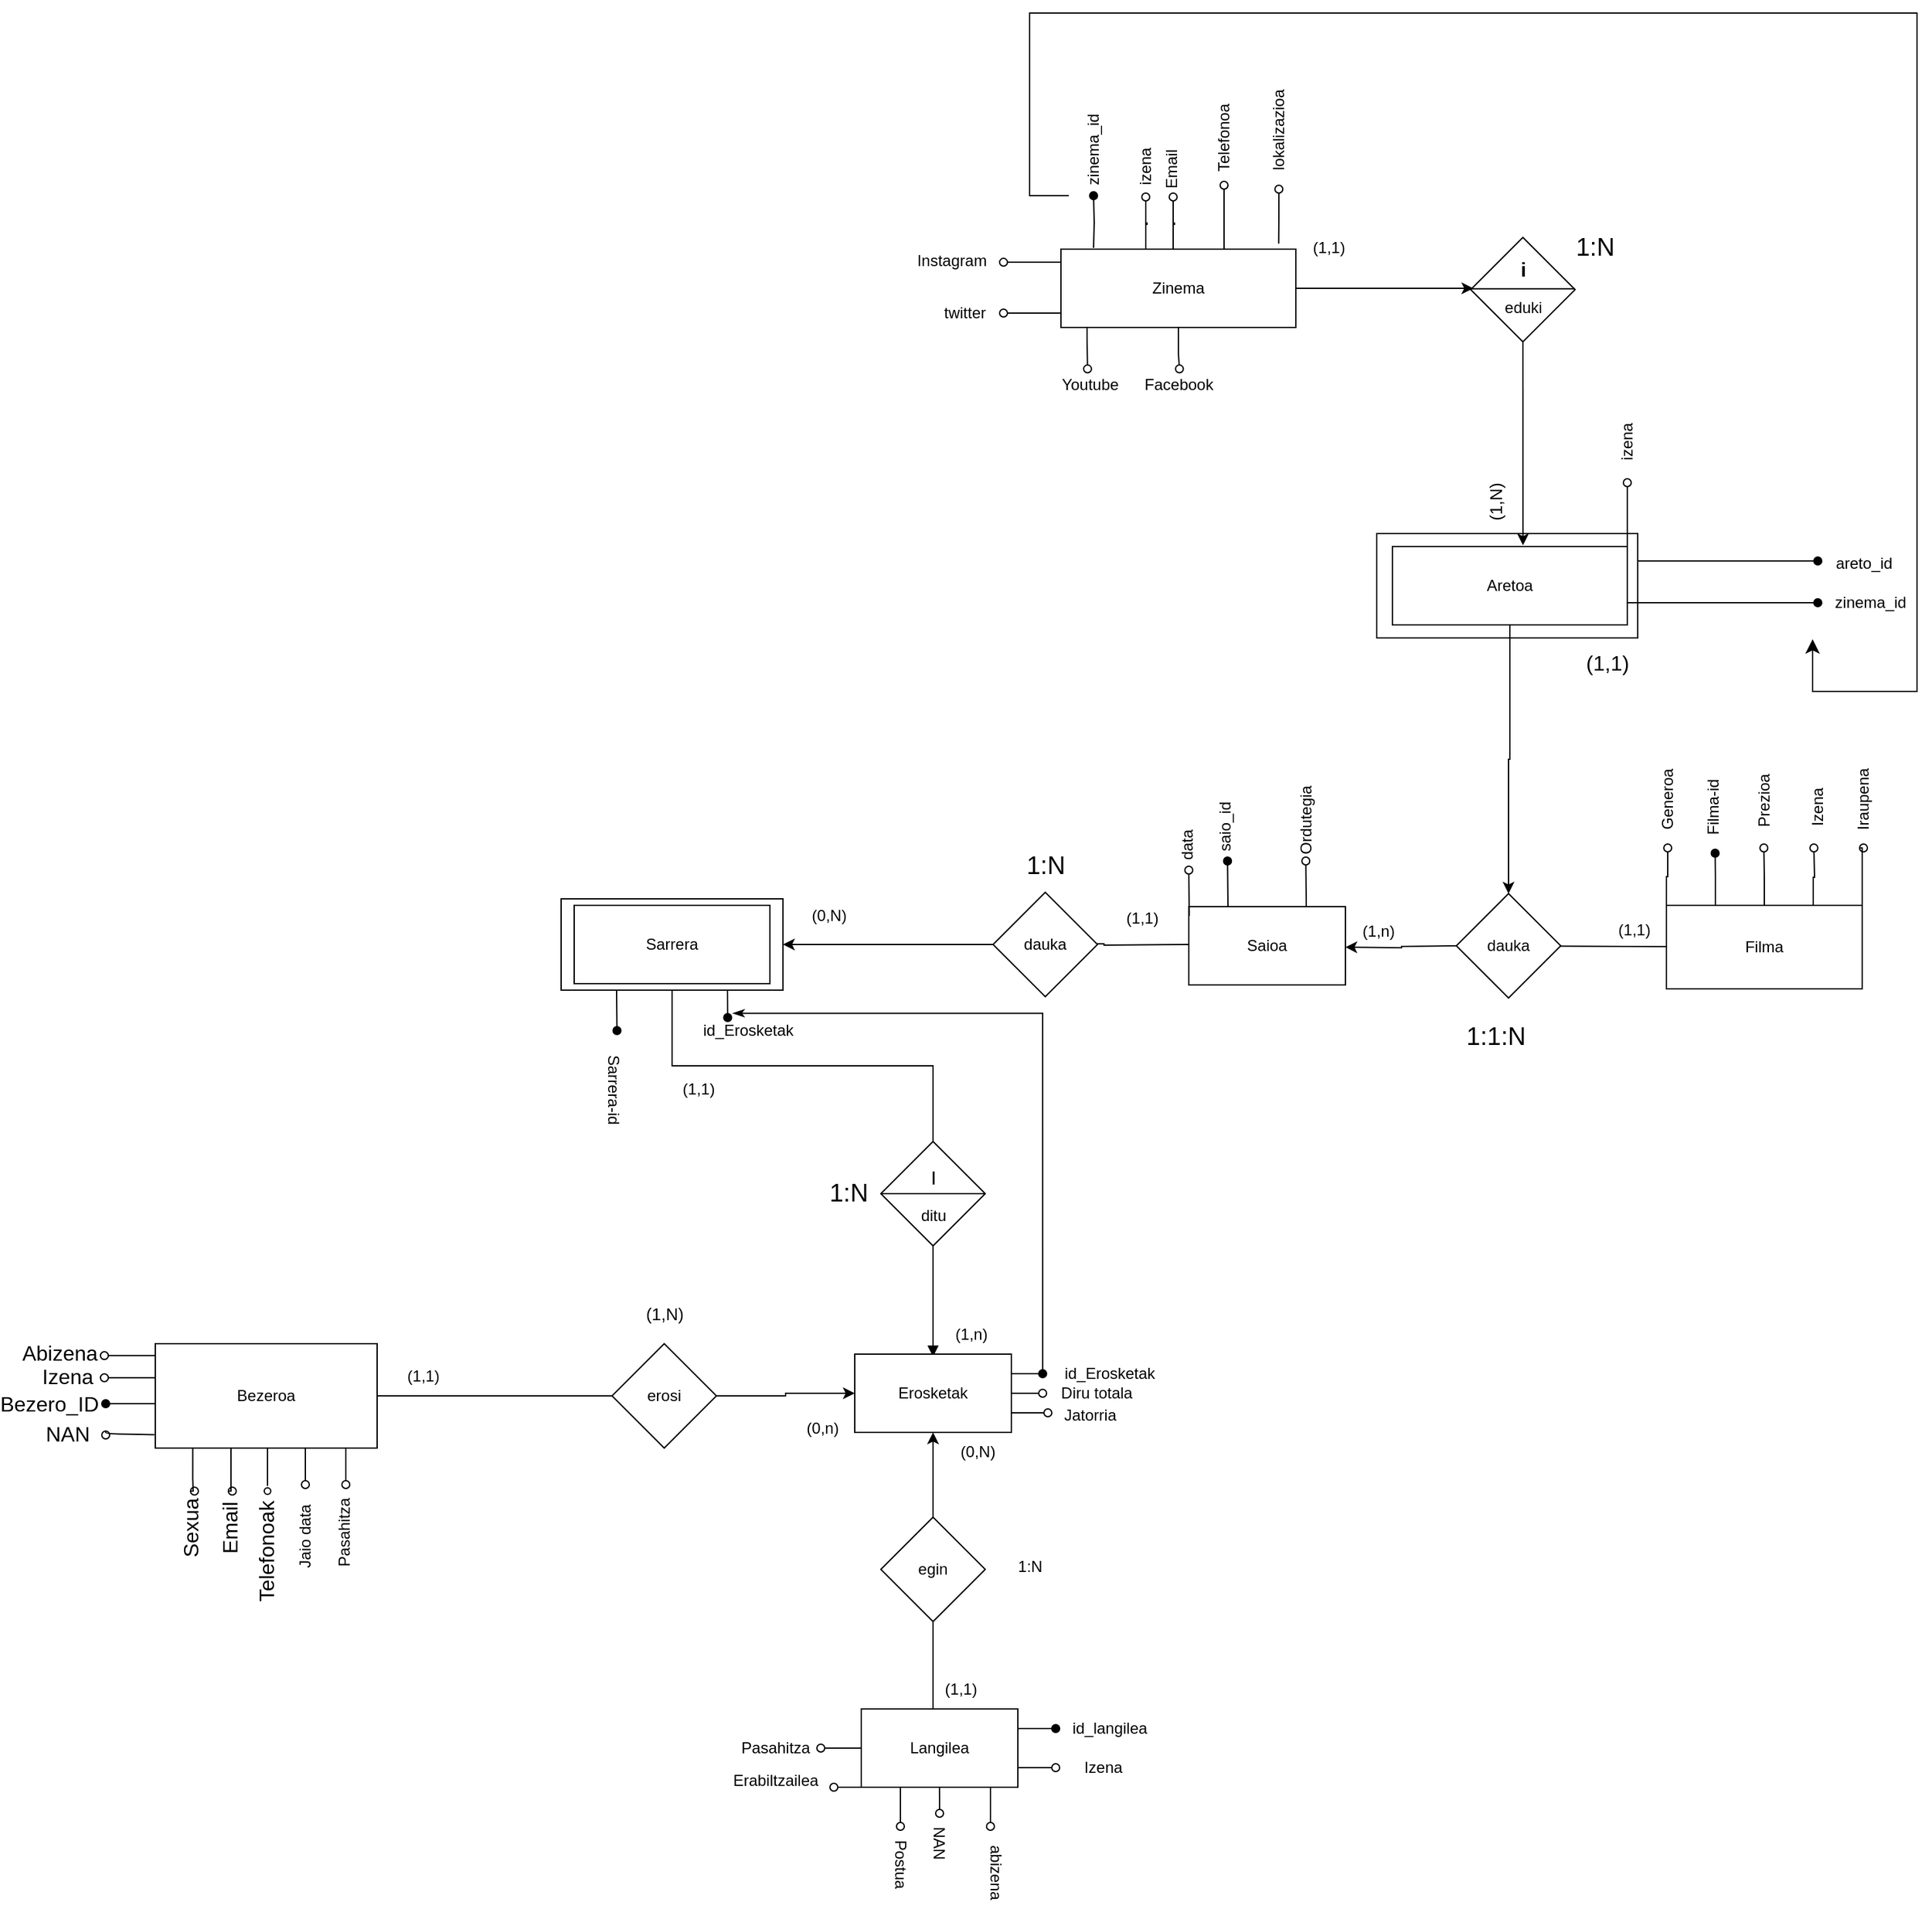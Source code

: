<mxfile version="23.1.3" type="google">
  <diagram name="Página-1" id="Cx-z2yO7WmjjUm5L6ls4">
    <mxGraphModel grid="1" page="1" gridSize="10" guides="1" tooltips="1" connect="1" arrows="1" fold="1" pageScale="1" pageWidth="827" pageHeight="1169" math="0" shadow="0">
      <root>
        <mxCell id="0" />
        <mxCell id="1" parent="0" />
        <mxCell id="0xUYKPxSzaEvcI9a60H4-41" style="edgeStyle=orthogonalEdgeStyle;rounded=0;orthogonalLoop=1;jettySize=auto;html=1;endArrow=oval;endFill=0;" edge="1" parent="1" target="mAaCQEFvhIQ5pJ8AMs-x-10">
          <mxGeometry relative="1" as="geometry">
            <mxPoint x="784" y="-49.96" as="sourcePoint" />
            <Array as="points">
              <mxPoint x="780" y="-50" />
              <mxPoint x="780" y="-50" />
            </Array>
          </mxGeometry>
        </mxCell>
        <mxCell id="0xUYKPxSzaEvcI9a60H4-42" style="edgeStyle=orthogonalEdgeStyle;rounded=0;orthogonalLoop=1;jettySize=auto;html=1;endArrow=oval;endFill=0;" edge="1" parent="1">
          <mxGeometry relative="1" as="geometry">
            <mxPoint x="784" y="-74" as="sourcePoint" />
            <mxPoint x="740" y="-88.96" as="targetPoint" />
            <Array as="points">
              <mxPoint x="784" y="-89" />
            </Array>
          </mxGeometry>
        </mxCell>
        <mxCell id="0xUYKPxSzaEvcI9a60H4-46" style="edgeStyle=orthogonalEdgeStyle;rounded=0;orthogonalLoop=1;jettySize=auto;html=1;" edge="1" parent="1" source="iCEelQpR8W68b0SyWvai-1">
          <mxGeometry relative="1" as="geometry">
            <mxPoint x="1100" y="-69" as="targetPoint" />
          </mxGeometry>
        </mxCell>
        <mxCell id="iCEelQpR8W68b0SyWvai-1" value="Zinema" style="rounded=0;whiteSpace=wrap;html=1;" vertex="1" parent="1">
          <mxGeometry x="784" y="-99" width="180" height="60" as="geometry" />
        </mxCell>
        <mxCell id="iCEelQpR8W68b0SyWvai-12" value="zinema_id" style="text;html=1;align=center;verticalAlign=middle;resizable=0;points=[];autosize=1;strokeColor=none;fillColor=none;rotation=-90;" vertex="1" parent="1">
          <mxGeometry x="769" y="-190" width="80" height="30" as="geometry" />
        </mxCell>
        <mxCell id="iCEelQpR8W68b0SyWvai-13" value="lokalizazioa" style="text;html=1;align=center;verticalAlign=middle;resizable=0;points=[];autosize=1;strokeColor=none;fillColor=none;rotation=-90;" vertex="1" parent="1">
          <mxGeometry x="906" y="-205" width="90" height="30" as="geometry" />
        </mxCell>
        <mxCell id="iCEelQpR8W68b0SyWvai-14" style="edgeStyle=orthogonalEdgeStyle;rounded=0;orthogonalLoop=1;jettySize=auto;html=1;exitX=0.75;exitY=0;exitDx=0;exitDy=0;endArrow=oval;endFill=0;" edge="1" parent="1">
          <mxGeometry relative="1" as="geometry">
            <mxPoint x="849" y="-139" as="targetPoint" />
            <mxPoint x="849" y="-99" as="sourcePoint" />
            <Array as="points">
              <mxPoint x="849" y="-119" />
              <mxPoint x="850" y="-119" />
              <mxPoint x="850" y="-118" />
              <mxPoint x="849" y="-118" />
            </Array>
          </mxGeometry>
        </mxCell>
        <mxCell id="iCEelQpR8W68b0SyWvai-15" value="izena" style="text;html=1;align=center;verticalAlign=middle;resizable=0;points=[];autosize=1;strokeColor=none;fillColor=none;rotation=-90;" vertex="1" parent="1">
          <mxGeometry x="824" y="-177" width="50" height="30" as="geometry" />
        </mxCell>
        <mxCell id="zKvvEOAe6I7a4DyK3pMX-22" style="edgeStyle=orthogonalEdgeStyle;rounded=0;orthogonalLoop=1;jettySize=auto;html=1;exitX=0.25;exitY=1;exitDx=0;exitDy=0;endArrow=oval;endFill=1;" edge="1" parent="1" source="iCEelQpR8W68b0SyWvai-28">
          <mxGeometry relative="1" as="geometry">
            <mxPoint x="443.788" y="500" as="targetPoint" />
          </mxGeometry>
        </mxCell>
        <mxCell id="zKvvEOAe6I7a4DyK3pMX-29" style="edgeStyle=orthogonalEdgeStyle;rounded=0;orthogonalLoop=1;jettySize=auto;html=1;exitX=0.75;exitY=1;exitDx=0;exitDy=0;endArrow=oval;endFill=1;" edge="1" parent="1" source="iCEelQpR8W68b0SyWvai-28">
          <mxGeometry relative="1" as="geometry">
            <mxPoint x="528.636" y="490" as="targetPoint" />
          </mxGeometry>
        </mxCell>
        <mxCell id="yfIDoNttYfwJfurWIFvp-7" style="edgeStyle=orthogonalEdgeStyle;rounded=0;orthogonalLoop=1;jettySize=auto;html=1;entryX=0;entryY=0.5;entryDx=0;entryDy=0;endArrow=none;endFill=0;startArrow=classic;startFill=1;" edge="1" parent="1" source="iCEelQpR8W68b0SyWvai-28" target="yfIDoNttYfwJfurWIFvp-6">
          <mxGeometry relative="1" as="geometry" />
        </mxCell>
        <mxCell id="iCEelQpR8W68b0SyWvai-28" value="" style="rounded=0;whiteSpace=wrap;html=1;" vertex="1" parent="1">
          <mxGeometry x="401" y="399" width="170" height="70" as="geometry" />
        </mxCell>
        <mxCell id="iCEelQpR8W68b0SyWvai-32" value="Sarrera-id" style="text;html=1;align=center;verticalAlign=middle;resizable=0;points=[];autosize=1;strokeColor=none;fillColor=none;rotation=90;" vertex="1" parent="1">
          <mxGeometry x="401" y="530" width="80" height="30" as="geometry" />
        </mxCell>
        <mxCell id="ZefZ5wgN9eoWKqnJJMVi-20" style="edgeStyle=orthogonalEdgeStyle;rounded=0;orthogonalLoop=1;jettySize=auto;html=1;exitX=0.25;exitY=0;exitDx=0;exitDy=0;endArrow=oval;endFill=1;" edge="1" parent="1" source="iCEelQpR8W68b0SyWvai-45" target="ZefZ5wgN9eoWKqnJJMVi-24">
          <mxGeometry relative="1" as="geometry">
            <mxPoint x="1286" y="360" as="targetPoint" />
            <Array as="points">
              <mxPoint x="1285" y="382" />
              <mxPoint x="1286" y="382" />
            </Array>
          </mxGeometry>
        </mxCell>
        <mxCell id="ZefZ5wgN9eoWKqnJJMVi-21" style="edgeStyle=orthogonalEdgeStyle;rounded=0;orthogonalLoop=1;jettySize=auto;html=1;exitX=0.75;exitY=0;exitDx=0;exitDy=0;endArrow=oval;endFill=0;" edge="1" parent="1" source="iCEelQpR8W68b0SyWvai-45">
          <mxGeometry relative="1" as="geometry">
            <mxPoint x="1361" y="360" as="targetPoint" />
          </mxGeometry>
        </mxCell>
        <mxCell id="ZefZ5wgN9eoWKqnJJMVi-22" style="edgeStyle=orthogonalEdgeStyle;rounded=0;orthogonalLoop=1;jettySize=auto;html=1;exitX=1;exitY=0;exitDx=0;exitDy=0;endArrow=oval;endFill=0;" edge="1" parent="1" source="iCEelQpR8W68b0SyWvai-45">
          <mxGeometry relative="1" as="geometry">
            <mxPoint x="1399" y="360" as="targetPoint" />
            <Array as="points">
              <mxPoint x="1398" y="360" />
            </Array>
          </mxGeometry>
        </mxCell>
        <mxCell id="ZefZ5wgN9eoWKqnJJMVi-23" style="edgeStyle=orthogonalEdgeStyle;rounded=0;orthogonalLoop=1;jettySize=auto;html=1;exitX=0;exitY=0;exitDx=0;exitDy=0;endArrow=oval;endFill=0;" edge="1" parent="1" source="iCEelQpR8W68b0SyWvai-45">
          <mxGeometry relative="1" as="geometry">
            <mxPoint x="1249" y="360" as="targetPoint" />
            <Array as="points">
              <mxPoint x="1248" y="382" />
              <mxPoint x="1249" y="382" />
            </Array>
          </mxGeometry>
        </mxCell>
        <mxCell id="auXIDBL9j_P1kWm5OIt1-6" style="edgeStyle=none;curved=1;rounded=0;orthogonalLoop=1;jettySize=auto;html=1;fontSize=12;startSize=8;endSize=8;endArrow=none;endFill=0;startArrow=none;startFill=0;" edge="1" parent="1" source="iCEelQpR8W68b0SyWvai-45" target="ZefZ5wgN9eoWKqnJJMVi-16">
          <mxGeometry relative="1" as="geometry" />
        </mxCell>
        <mxCell id="mAaCQEFvhIQ5pJ8AMs-x-3" style="edgeStyle=orthogonalEdgeStyle;rounded=0;orthogonalLoop=1;jettySize=auto;html=1;exitX=0.5;exitY=0;exitDx=0;exitDy=0;endArrow=oval;endFill=0;" edge="1" parent="1" source="iCEelQpR8W68b0SyWvai-45">
          <mxGeometry relative="1" as="geometry">
            <mxPoint x="1322.667" y="360" as="targetPoint" />
          </mxGeometry>
        </mxCell>
        <mxCell id="iCEelQpR8W68b0SyWvai-45" value="Filma" style="rounded=0;whiteSpace=wrap;html=1;" vertex="1" parent="1">
          <mxGeometry x="1248" y="404" width="150" height="64" as="geometry" />
        </mxCell>
        <mxCell id="ZefZ5wgN9eoWKqnJJMVi-35" style="edgeStyle=orthogonalEdgeStyle;rounded=0;orthogonalLoop=1;jettySize=auto;html=1;exitX=0.25;exitY=0;exitDx=0;exitDy=0;endArrow=oval;endFill=1;" edge="1" parent="1" source="ZefZ5wgN9eoWKqnJJMVi-15">
          <mxGeometry relative="1" as="geometry">
            <mxPoint x="911.667" y="370" as="targetPoint" />
          </mxGeometry>
        </mxCell>
        <mxCell id="ZefZ5wgN9eoWKqnJJMVi-37" style="edgeStyle=orthogonalEdgeStyle;rounded=0;orthogonalLoop=1;jettySize=auto;html=1;exitX=0.75;exitY=0;exitDx=0;exitDy=0;endArrow=oval;endFill=0;" edge="1" parent="1" source="ZefZ5wgN9eoWKqnJJMVi-15">
          <mxGeometry relative="1" as="geometry">
            <mxPoint x="971.667" y="370" as="targetPoint" />
          </mxGeometry>
        </mxCell>
        <mxCell id="zKvvEOAe6I7a4DyK3pMX-8" style="edgeStyle=orthogonalEdgeStyle;rounded=0;orthogonalLoop=1;jettySize=auto;html=1;exitX=0.5;exitY=1;exitDx=0;exitDy=0;endArrow=none;endFill=0;startArrow=none;startFill=0;" edge="1" parent="1" source="iCEelQpR8W68b0SyWvai-28" target="zKvvEOAe6I7a4DyK3pMX-9">
          <mxGeometry relative="1" as="geometry">
            <mxPoint x="686" y="625" as="targetPoint" />
          </mxGeometry>
        </mxCell>
        <mxCell id="yfIDoNttYfwJfurWIFvp-8" style="edgeStyle=orthogonalEdgeStyle;rounded=0;orthogonalLoop=1;jettySize=auto;html=1;entryX=1;entryY=0.5;entryDx=0;entryDy=0;endArrow=none;endFill=0;" edge="1" parent="1">
          <mxGeometry relative="1" as="geometry">
            <mxPoint x="882" y="434.0" as="sourcePoint" />
            <mxPoint x="751" y="433" as="targetPoint" />
          </mxGeometry>
        </mxCell>
        <mxCell id="ZefZ5wgN9eoWKqnJJMVi-15" value="Saioa" style="rounded=0;whiteSpace=wrap;html=1;" vertex="1" parent="1">
          <mxGeometry x="882" y="405" width="120" height="60" as="geometry" />
        </mxCell>
        <mxCell id="yfIDoNttYfwJfurWIFvp-3" style="edgeStyle=orthogonalEdgeStyle;rounded=0;orthogonalLoop=1;jettySize=auto;html=1;entryX=1;entryY=0.5;entryDx=0;entryDy=0;endArrow=classic;endFill=1;" edge="1" parent="1">
          <mxGeometry relative="1" as="geometry">
            <mxPoint x="1087" y="435" as="sourcePoint" />
            <mxPoint x="1002" y="436" as="targetPoint" />
          </mxGeometry>
        </mxCell>
        <mxCell id="ZefZ5wgN9eoWKqnJJMVi-16" value="dauka" style="rhombus;whiteSpace=wrap;html=1;" vertex="1" parent="1">
          <mxGeometry x="1087" y="395" width="80" height="80" as="geometry" />
        </mxCell>
        <mxCell id="C2vpB9DQUcM9V20TogkW-9" value="Bezero_ID" style="text;html=1;strokeColor=none;fillColor=none;align=center;verticalAlign=middle;whiteSpace=wrap;rounded=0;fontSize=16;" vertex="1" parent="1">
          <mxGeometry x="-21" y="771" width="60" height="30" as="geometry" />
        </mxCell>
        <mxCell id="C2vpB9DQUcM9V20TogkW-10" style="edgeStyle=orthogonalEdgeStyle;rounded=0;orthogonalLoop=1;jettySize=auto;html=1;exitX=0;exitY=0.5;exitDx=0;exitDy=0;endArrow=oval;endFill=1;entryX=0.983;entryY=0.586;entryDx=0;entryDy=0;entryPerimeter=0;" edge="1" parent="1">
          <mxGeometry relative="1" as="geometry">
            <mxPoint x="51.98" y="786.58" as="targetPoint" />
            <mxPoint x="90" y="786" as="sourcePoint" />
          </mxGeometry>
        </mxCell>
        <mxCell id="C2vpB9DQUcM9V20TogkW-13" style="edgeStyle=orthogonalEdgeStyle;rounded=1;orthogonalLoop=1;jettySize=auto;html=1;exitX=0.002;exitY=0.809;exitDx=0;exitDy=0;endArrow=oval;endFill=0;exitPerimeter=0;entryX=1;entryY=0.5;entryDx=0;entryDy=0;strokeColor=default;curved=0;" edge="1" parent="1">
          <mxGeometry relative="1" as="geometry">
            <mxPoint x="52" y="810" as="targetPoint" />
            <mxPoint x="89.34" y="809.72" as="sourcePoint" />
            <Array as="points">
              <mxPoint x="87" y="810" />
              <mxPoint x="52" y="809" />
            </Array>
          </mxGeometry>
        </mxCell>
        <mxCell id="C2vpB9DQUcM9V20TogkW-14" value="NAN" style="text;html=1;strokeColor=none;fillColor=none;align=center;verticalAlign=middle;whiteSpace=wrap;rounded=0;fontSize=16;" vertex="1" parent="1">
          <mxGeometry x="-7" y="794" width="60" height="30" as="geometry" />
        </mxCell>
        <mxCell id="ZefZ5wgN9eoWKqnJJMVi-24" value="Filma-id" style="text;html=1;align=center;verticalAlign=middle;resizable=0;points=[];autosize=1;strokeColor=none;fillColor=none;rotation=-90;" vertex="1" parent="1">
          <mxGeometry x="1249" y="314" width="70" height="30" as="geometry" />
        </mxCell>
        <mxCell id="ZefZ5wgN9eoWKqnJJMVi-25" value="Izena" style="text;html=1;align=center;verticalAlign=middle;resizable=0;points=[];autosize=1;strokeColor=none;fillColor=none;rotation=-90;" vertex="1" parent="1">
          <mxGeometry x="1339" y="314" width="50" height="30" as="geometry" />
        </mxCell>
        <mxCell id="ZefZ5wgN9eoWKqnJJMVi-26" value="Iraupena" style="text;html=1;align=center;verticalAlign=middle;resizable=0;points=[];autosize=1;strokeColor=none;fillColor=none;rotation=-90;" vertex="1" parent="1">
          <mxGeometry x="1364" y="308" width="70" height="30" as="geometry" />
        </mxCell>
        <mxCell id="ZefZ5wgN9eoWKqnJJMVi-27" value="Generoa" style="text;html=1;align=center;verticalAlign=middle;resizable=0;points=[];autosize=1;strokeColor=none;fillColor=none;rotation=-90;" vertex="1" parent="1">
          <mxGeometry x="1214" y="308" width="70" height="30" as="geometry" />
        </mxCell>
        <mxCell id="C2vpB9DQUcM9V20TogkW-19" style="edgeStyle=orthogonalEdgeStyle;rounded=0;orthogonalLoop=1;jettySize=auto;html=1;exitX=-0.006;exitY=0.214;exitDx=0;exitDy=0;endArrow=oval;endFill=0;exitPerimeter=0;" edge="1" parent="1">
          <mxGeometry relative="1" as="geometry">
            <mxPoint x="51" y="766" as="targetPoint" />
            <mxPoint x="89.98" y="766.12" as="sourcePoint" />
          </mxGeometry>
        </mxCell>
        <mxCell id="C2vpB9DQUcM9V20TogkW-20" value="Izena" style="text;html=1;strokeColor=none;fillColor=none;align=center;verticalAlign=middle;whiteSpace=wrap;rounded=0;fontSize=16;" vertex="1" parent="1">
          <mxGeometry x="-7" y="750" width="60" height="30" as="geometry" />
        </mxCell>
        <mxCell id="C2vpB9DQUcM9V20TogkW-21" style="edgeStyle=orthogonalEdgeStyle;rounded=0;orthogonalLoop=1;jettySize=auto;html=1;exitX=-0.006;exitY=0.214;exitDx=0;exitDy=0;endArrow=oval;endFill=0;exitPerimeter=0;" edge="1" parent="1">
          <mxGeometry relative="1" as="geometry">
            <mxPoint x="51" y="749" as="targetPoint" />
            <mxPoint x="89.98" y="749.12" as="sourcePoint" />
          </mxGeometry>
        </mxCell>
        <mxCell id="C2vpB9DQUcM9V20TogkW-22" value="Abizena" style="text;html=1;strokeColor=none;fillColor=none;align=center;verticalAlign=middle;whiteSpace=wrap;rounded=0;fontSize=16;" vertex="1" parent="1">
          <mxGeometry x="-13" y="732" width="60" height="30" as="geometry" />
        </mxCell>
        <mxCell id="C2vpB9DQUcM9V20TogkW-23" style="edgeStyle=orthogonalEdgeStyle;rounded=0;orthogonalLoop=1;jettySize=auto;html=1;exitX=0.169;exitY=0.982;exitDx=0;exitDy=0;endArrow=oval;endFill=0;exitPerimeter=0;" edge="1" parent="1" source="ZefZ5wgN9eoWKqnJJMVi-4">
          <mxGeometry relative="1" as="geometry">
            <mxPoint x="120" y="853" as="targetPoint" />
            <mxPoint x="99.98" y="759.12" as="sourcePoint" />
            <Array as="points">
              <mxPoint x="119" y="843" />
              <mxPoint x="119" y="843" />
              <mxPoint x="119" y="853" />
            </Array>
          </mxGeometry>
        </mxCell>
        <mxCell id="C2vpB9DQUcM9V20TogkW-24" value="Sexua" style="text;html=1;strokeColor=none;fillColor=none;align=center;verticalAlign=middle;whiteSpace=wrap;rounded=0;fontSize=16;rotation=-90;" vertex="1" parent="1">
          <mxGeometry x="87" y="866" width="60" height="30" as="geometry" />
        </mxCell>
        <mxCell id="C2vpB9DQUcM9V20TogkW-25" style="edgeStyle=orthogonalEdgeStyle;rounded=0;orthogonalLoop=1;jettySize=auto;html=1;exitX=0.169;exitY=0.982;exitDx=0;exitDy=0;endArrow=oval;endFill=0;exitPerimeter=0;" edge="1" parent="1">
          <mxGeometry relative="1" as="geometry">
            <mxPoint x="149" y="853" as="targetPoint" />
            <mxPoint x="148" y="819" as="sourcePoint" />
            <Array as="points">
              <mxPoint x="148" y="843" />
              <mxPoint x="148" y="843" />
              <mxPoint x="148" y="853" />
            </Array>
          </mxGeometry>
        </mxCell>
        <mxCell id="C2vpB9DQUcM9V20TogkW-26" value="Email" style="text;html=1;strokeColor=none;fillColor=none;align=center;verticalAlign=middle;whiteSpace=wrap;rounded=0;fontSize=16;rotation=-90;" vertex="1" parent="1">
          <mxGeometry x="117" y="866" width="60" height="30" as="geometry" />
        </mxCell>
        <mxCell id="C2vpB9DQUcM9V20TogkW-28" value="Telefonoak" style="text;html=1;strokeColor=none;fillColor=none;align=center;verticalAlign=middle;whiteSpace=wrap;rounded=0;fontSize=16;rotation=-90;" vertex="1" parent="1">
          <mxGeometry x="145" y="884" width="60" height="30" as="geometry" />
        </mxCell>
        <mxCell id="C2vpB9DQUcM9V20TogkW-33" value="" style="endArrow=none;html=1;rounded=0;fontSize=12;startSize=8;endSize=8;curved=1;" edge="1" parent="1">
          <mxGeometry width="50" height="50" relative="1" as="geometry">
            <mxPoint x="176" y="849" as="sourcePoint" />
            <mxPoint x="176" y="819" as="targetPoint" />
            <Array as="points">
              <mxPoint x="176" y="839" />
            </Array>
          </mxGeometry>
        </mxCell>
        <mxCell id="C2vpB9DQUcM9V20TogkW-34" value="" style="ellipse;whiteSpace=wrap;html=1;aspect=fixed;fontSize=16;strokeWidth=1;" vertex="1" parent="1">
          <mxGeometry x="173.5" y="850.5" width="5" height="5" as="geometry" />
        </mxCell>
        <mxCell id="C2vpB9DQUcM9V20TogkW-40" value="Prezioa" style="text;html=1;align=center;verticalAlign=middle;resizable=0;points=[];autosize=1;strokeColor=none;fillColor=none;rotation=-90;" vertex="1" parent="1">
          <mxGeometry x="1293" y="309" width="60" height="30" as="geometry" />
        </mxCell>
        <mxCell id="ZefZ5wgN9eoWKqnJJMVi-32" style="edgeStyle=orthogonalEdgeStyle;rounded=0;orthogonalLoop=1;jettySize=auto;html=1;exitX=-0.006;exitY=0.214;exitDx=0;exitDy=0;endArrow=oval;endFill=0;exitPerimeter=0;" edge="1" parent="1">
          <mxGeometry relative="1" as="geometry">
            <mxPoint x="205.02" y="848" as="targetPoint" />
            <mxPoint x="205.0" y="819.12" as="sourcePoint" />
            <Array as="points">
              <mxPoint x="205.02" y="828" />
              <mxPoint x="205.02" y="828" />
            </Array>
          </mxGeometry>
        </mxCell>
        <mxCell id="ZefZ5wgN9eoWKqnJJMVi-33" value="Jaio data" style="text;html=1;align=center;verticalAlign=middle;resizable=0;points=[];autosize=1;strokeColor=none;fillColor=none;rotation=-90;" vertex="1" parent="1">
          <mxGeometry x="170" y="873" width="70" height="30" as="geometry" />
        </mxCell>
        <mxCell id="ZefZ5wgN9eoWKqnJJMVi-38" value="&lt;br&gt;saio_id" style="text;html=1;align=center;verticalAlign=middle;resizable=0;points=[];autosize=1;strokeColor=none;fillColor=none;rotation=-90;" vertex="1" parent="1">
          <mxGeometry x="872" y="324" width="60" height="40" as="geometry" />
        </mxCell>
        <mxCell id="ZefZ5wgN9eoWKqnJJMVi-39" value="data" style="text;html=1;align=center;verticalAlign=middle;resizable=0;points=[];autosize=1;strokeColor=none;fillColor=none;rotation=-90;" vertex="1" parent="1">
          <mxGeometry x="856" y="343" width="50" height="30" as="geometry" />
        </mxCell>
        <mxCell id="ZefZ5wgN9eoWKqnJJMVi-40" value="Ordutegia" style="text;html=1;align=center;verticalAlign=middle;resizable=0;points=[];autosize=1;strokeColor=none;fillColor=none;rotation=-90;" vertex="1" parent="1">
          <mxGeometry x="932" y="324" width="80" height="30" as="geometry" />
        </mxCell>
        <mxCell id="ZefZ5wgN9eoWKqnJJMVi-43" value="(1,1)" style="text;html=1;align=center;verticalAlign=middle;resizable=0;points=[];autosize=1;strokeColor=none;fillColor=none;" vertex="1" parent="1">
          <mxGeometry x="964" y="-115" width="50" height="30" as="geometry" />
        </mxCell>
        <mxCell id="ZefZ5wgN9eoWKqnJJMVi-52" value="&lt;br&gt;(0,N)" style="text;html=1;align=center;verticalAlign=middle;resizable=0;points=[];autosize=1;strokeColor=none;fillColor=none;rotation=0;" vertex="1" parent="1">
          <mxGeometry x="581" y="384" width="50" height="40" as="geometry" />
        </mxCell>
        <mxCell id="ZefZ5wgN9eoWKqnJJMVi-53" value="(1,n)" style="text;html=1;align=center;verticalAlign=middle;resizable=0;points=[];autosize=1;strokeColor=none;fillColor=none;" vertex="1" parent="1">
          <mxGeometry x="1002" y="409" width="50" height="30" as="geometry" />
        </mxCell>
        <mxCell id="zKvvEOAe6I7a4DyK3pMX-2" style="edgeStyle=orthogonalEdgeStyle;rounded=0;orthogonalLoop=1;jettySize=auto;html=1;exitX=0.5;exitY=0;exitDx=0;exitDy=0;endArrow=oval;endFill=1;strokeWidth=1;" edge="1" parent="1">
          <mxGeometry relative="1" as="geometry">
            <mxPoint x="809" y="-140" as="targetPoint" />
            <mxPoint x="809" y="-100" as="sourcePoint" />
          </mxGeometry>
        </mxCell>
        <mxCell id="zKvvEOAe6I7a4DyK3pMX-6" style="edgeStyle=orthogonalEdgeStyle;rounded=0;orthogonalLoop=1;jettySize=auto;html=1;exitX=0.5;exitY=0;exitDx=0;exitDy=0;endArrow=oval;endFill=0;" edge="1" parent="1">
          <mxGeometry relative="1" as="geometry">
            <mxPoint x="881.997" y="377" as="targetPoint" />
            <mxPoint x="882.33" y="412" as="sourcePoint" />
          </mxGeometry>
        </mxCell>
        <mxCell id="zKvvEOAe6I7a4DyK3pMX-10" style="edgeStyle=orthogonalEdgeStyle;rounded=0;orthogonalLoop=1;jettySize=auto;html=1;exitX=0.5;exitY=1;exitDx=0;exitDy=0;endArrow=block;endFill=1;" edge="1" parent="1" source="zKvvEOAe6I7a4DyK3pMX-9">
          <mxGeometry relative="1" as="geometry">
            <mxPoint x="686" y="750" as="targetPoint" />
          </mxGeometry>
        </mxCell>
        <mxCell id="zKvvEOAe6I7a4DyK3pMX-9" value="" style="rhombus;whiteSpace=wrap;html=1;" vertex="1" parent="1">
          <mxGeometry x="646" y="585" width="80" height="80" as="geometry" />
        </mxCell>
        <mxCell id="zKvvEOAe6I7a4DyK3pMX-26" style="edgeStyle=orthogonalEdgeStyle;rounded=0;orthogonalLoop=1;jettySize=auto;html=1;exitX=1;exitY=0.5;exitDx=0;exitDy=0;endArrow=oval;endFill=0;" edge="1" parent="1" source="zKvvEOAe6I7a4DyK3pMX-11">
          <mxGeometry relative="1" as="geometry">
            <mxPoint x="770" y="778" as="targetPoint" />
          </mxGeometry>
        </mxCell>
        <mxCell id="zKvvEOAe6I7a4DyK3pMX-36" style="edgeStyle=orthogonalEdgeStyle;rounded=0;orthogonalLoop=1;jettySize=auto;html=1;exitX=1;exitY=0.25;exitDx=0;exitDy=0;endArrow=oval;endFill=1;" edge="1" parent="1" source="zKvvEOAe6I7a4DyK3pMX-11">
          <mxGeometry relative="1" as="geometry">
            <mxPoint x="770" y="762.848" as="targetPoint" />
          </mxGeometry>
        </mxCell>
        <mxCell id="F93zZ3QP_-gJFDKHSWdQ-1" style="edgeStyle=orthogonalEdgeStyle;rounded=0;orthogonalLoop=1;jettySize=auto;html=1;exitX=0.5;exitY=1;exitDx=0;exitDy=0;endArrow=none;endFill=0;startArrow=classic;startFill=1;" edge="1" parent="1" source="zKvvEOAe6I7a4DyK3pMX-11">
          <mxGeometry relative="1" as="geometry">
            <mxPoint x="686" y="880" as="targetPoint" />
          </mxGeometry>
        </mxCell>
        <mxCell id="zKvvEOAe6I7a4DyK3pMX-11" value="Erosketak" style="rounded=0;whiteSpace=wrap;html=1;" vertex="1" parent="1">
          <mxGeometry x="626" y="748" width="120" height="60" as="geometry" />
        </mxCell>
        <mxCell id="zKvvEOAe6I7a4DyK3pMX-16" style="edgeStyle=orthogonalEdgeStyle;rounded=0;orthogonalLoop=1;jettySize=auto;html=1;exitX=0;exitY=0.5;exitDx=0;exitDy=0;entryX=1;entryY=0.5;entryDx=0;entryDy=0;endArrow=none;endFill=0;" edge="1" parent="1" source="zKvvEOAe6I7a4DyK3pMX-15" target="ZefZ5wgN9eoWKqnJJMVi-4">
          <mxGeometry relative="1" as="geometry" />
        </mxCell>
        <mxCell id="0xUYKPxSzaEvcI9a60H4-47" style="edgeStyle=orthogonalEdgeStyle;rounded=0;orthogonalLoop=1;jettySize=auto;html=1;entryX=0;entryY=0.5;entryDx=0;entryDy=0;" edge="1" parent="1" source="zKvvEOAe6I7a4DyK3pMX-15" target="zKvvEOAe6I7a4DyK3pMX-11">
          <mxGeometry relative="1" as="geometry" />
        </mxCell>
        <mxCell id="zKvvEOAe6I7a4DyK3pMX-15" value="erosi" style="rhombus;whiteSpace=wrap;html=1;" vertex="1" parent="1">
          <mxGeometry x="440" y="740" width="80" height="80" as="geometry" />
        </mxCell>
        <mxCell id="zKvvEOAe6I7a4DyK3pMX-20" value="Sarrera" style="rounded=0;whiteSpace=wrap;html=1;" vertex="1" parent="1">
          <mxGeometry x="411" y="404" width="150" height="60" as="geometry" />
        </mxCell>
        <mxCell id="zKvvEOAe6I7a4DyK3pMX-30" value="id_Erosketak" style="text;html=1;align=center;verticalAlign=middle;resizable=0;points=[];autosize=1;strokeColor=none;fillColor=none;" vertex="1" parent="1">
          <mxGeometry x="499" y="485" width="90" height="30" as="geometry" />
        </mxCell>
        <mxCell id="zKvvEOAe6I7a4DyK3pMX-31" value="id_Erosketak" style="text;html=1;align=center;verticalAlign=middle;resizable=0;points=[];autosize=1;strokeColor=none;fillColor=none;" vertex="1" parent="1">
          <mxGeometry x="776" y="748" width="90" height="30" as="geometry" />
        </mxCell>
        <mxCell id="zKvvEOAe6I7a4DyK3pMX-35" value="Diru totala" style="text;html=1;align=center;verticalAlign=middle;resizable=0;points=[];autosize=1;strokeColor=none;fillColor=none;" vertex="1" parent="1">
          <mxGeometry x="771" y="763" width="80" height="30" as="geometry" />
        </mxCell>
        <mxCell id="zKvvEOAe6I7a4DyK3pMX-37" value="" style="endArrow=classicThin;html=1;rounded=0;exitX=-0.012;exitY=-0.066;exitDx=0;exitDy=0;exitPerimeter=0;edgeStyle=orthogonalEdgeStyle;entryX=0.373;entryY=0.057;entryDx=0;entryDy=0;entryPerimeter=0;endFill=1;" edge="1" parent="1" source="zKvvEOAe6I7a4DyK3pMX-35" target="zKvvEOAe6I7a4DyK3pMX-30">
          <mxGeometry width="50" height="50" relative="1" as="geometry">
            <mxPoint x="680" y="660" as="sourcePoint" />
            <mxPoint x="470" y="470" as="targetPoint" />
            <Array as="points">
              <mxPoint x="770" y="487" />
            </Array>
          </mxGeometry>
        </mxCell>
        <mxCell id="zKvvEOAe6I7a4DyK3pMX-38" value="(0,n)" style="text;html=1;align=center;verticalAlign=middle;resizable=0;points=[];autosize=1;strokeColor=none;fillColor=none;" vertex="1" parent="1">
          <mxGeometry x="576" y="790" width="50" height="30" as="geometry" />
        </mxCell>
        <mxCell id="zKvvEOAe6I7a4DyK3pMX-39" value="(1,1)" style="text;html=1;align=center;verticalAlign=middle;resizable=0;points=[];autosize=1;strokeColor=none;fillColor=none;" vertex="1" parent="1">
          <mxGeometry x="270" y="750" width="50" height="30" as="geometry" />
        </mxCell>
        <mxCell id="zKvvEOAe6I7a4DyK3pMX-44" value="" style="endArrow=none;html=1;rounded=0;exitX=0;exitY=0.5;exitDx=0;exitDy=0;entryX=1;entryY=0.5;entryDx=0;entryDy=0;" edge="1" parent="1" source="zKvvEOAe6I7a4DyK3pMX-9" target="zKvvEOAe6I7a4DyK3pMX-9">
          <mxGeometry width="50" height="50" relative="1" as="geometry">
            <mxPoint x="180" y="500" as="sourcePoint" />
            <mxPoint x="230" y="450" as="targetPoint" />
          </mxGeometry>
        </mxCell>
        <mxCell id="zKvvEOAe6I7a4DyK3pMX-45" value="ditu" style="text;html=1;align=center;verticalAlign=middle;resizable=0;points=[];autosize=1;strokeColor=none;fillColor=none;" vertex="1" parent="1">
          <mxGeometry x="666" y="627" width="40" height="30" as="geometry" />
        </mxCell>
        <mxCell id="zKvvEOAe6I7a4DyK3pMX-46" value="&lt;font style=&quot;font-size: 15px;&quot;&gt;I&lt;/font&gt;" style="text;html=1;align=center;verticalAlign=middle;resizable=0;points=[];autosize=1;strokeColor=none;fillColor=none;" vertex="1" parent="1">
          <mxGeometry x="671" y="597" width="30" height="30" as="geometry" />
        </mxCell>
        <mxCell id="UgjbDa-Vu-Xmhkbv8iaK-1" value="(1,N)" style="text;html=1;align=center;verticalAlign=middle;resizable=0;points=[];autosize=1;strokeColor=none;fillColor=none;rotation=0;fontSize=13;" vertex="1" parent="1">
          <mxGeometry x="455" y="702" width="50" height="30" as="geometry" />
        </mxCell>
        <mxCell id="UgjbDa-Vu-Xmhkbv8iaK-2" value="(1,n)" style="text;html=1;align=center;verticalAlign=middle;resizable=0;points=[];autosize=1;strokeColor=none;fillColor=none;" vertex="1" parent="1">
          <mxGeometry x="690" y="718" width="50" height="30" as="geometry" />
        </mxCell>
        <mxCell id="UgjbDa-Vu-Xmhkbv8iaK-3" value="(1,1)" style="text;html=1;align=center;verticalAlign=middle;resizable=0;points=[];autosize=1;strokeColor=none;fillColor=none;" vertex="1" parent="1">
          <mxGeometry x="481" y="530" width="50" height="30" as="geometry" />
        </mxCell>
        <mxCell id="auXIDBL9j_P1kWm5OIt1-1" value="1:N" style="text;html=1;align=center;verticalAlign=middle;resizable=0;points=[];autosize=1;strokeColor=none;fillColor=none;fontSize=19;" vertex="1" parent="1">
          <mxGeometry x="596" y="605" width="50" height="40" as="geometry" />
        </mxCell>
        <mxCell id="auXIDBL9j_P1kWm5OIt1-2" style="edgeStyle=orthogonalEdgeStyle;rounded=0;orthogonalLoop=1;jettySize=auto;html=1;exitX=-0.006;exitY=0.214;exitDx=0;exitDy=0;endArrow=oval;endFill=0;exitPerimeter=0;" edge="1" parent="1">
          <mxGeometry relative="1" as="geometry">
            <mxPoint x="236.02" y="848" as="targetPoint" />
            <mxPoint x="236.0" y="819.12" as="sourcePoint" />
            <Array as="points">
              <mxPoint x="236.02" y="828" />
              <mxPoint x="236.02" y="828" />
            </Array>
          </mxGeometry>
        </mxCell>
        <mxCell id="auXIDBL9j_P1kWm5OIt1-3" value="Pasahitza" style="text;html=1;align=center;verticalAlign=middle;resizable=0;points=[];autosize=1;strokeColor=none;fillColor=none;rotation=-90;" vertex="1" parent="1">
          <mxGeometry x="195" y="870" width="80" height="30" as="geometry" />
        </mxCell>
        <mxCell id="auXIDBL9j_P1kWm5OIt1-4" style="edgeStyle=orthogonalEdgeStyle;rounded=0;orthogonalLoop=1;jettySize=auto;html=1;exitX=0.75;exitY=0;exitDx=0;exitDy=0;endArrow=oval;endFill=0;" edge="1" parent="1">
          <mxGeometry relative="1" as="geometry">
            <mxPoint x="909" y="-148" as="targetPoint" />
            <mxPoint x="909" y="-99" as="sourcePoint" />
          </mxGeometry>
        </mxCell>
        <mxCell id="auXIDBL9j_P1kWm5OIt1-5" value="Telefonoa" style="text;html=1;align=center;verticalAlign=middle;resizable=0;points=[];autosize=1;strokeColor=none;fillColor=none;rotation=-90;" vertex="1" parent="1">
          <mxGeometry x="869" y="-199" width="80" height="30" as="geometry" />
        </mxCell>
        <mxCell id="mAaCQEFvhIQ5pJ8AMs-x-1" value="(1,1)" style="text;html=1;align=center;verticalAlign=middle;resizable=0;points=[];autosize=1;strokeColor=none;fillColor=none;" vertex="1" parent="1">
          <mxGeometry x="1198" y="408" width="50" height="30" as="geometry" />
        </mxCell>
        <mxCell id="ZefZ5wgN9eoWKqnJJMVi-4" value="Bezeroa" style="rounded=0;whiteSpace=wrap;html=1;" vertex="1" parent="1">
          <mxGeometry x="90" y="740" width="170" height="80" as="geometry" />
        </mxCell>
        <mxCell id="auXIDBL9j_P1kWm5OIt1-7" style="edgeStyle=orthogonalEdgeStyle;rounded=0;orthogonalLoop=1;jettySize=auto;html=1;exitX=0.75;exitY=0;exitDx=0;exitDy=0;endArrow=oval;endFill=0;" edge="1" parent="1">
          <mxGeometry relative="1" as="geometry">
            <mxPoint x="870" y="-139" as="targetPoint" />
            <mxPoint x="870" y="-99" as="sourcePoint" />
            <Array as="points">
              <mxPoint x="870" y="-119" />
              <mxPoint x="871" y="-119" />
              <mxPoint x="871" y="-118" />
              <mxPoint x="870" y="-118" />
            </Array>
          </mxGeometry>
        </mxCell>
        <mxCell id="auXIDBL9j_P1kWm5OIt1-8" value="Email&lt;br&gt;" style="text;html=1;align=center;verticalAlign=middle;resizable=0;points=[];autosize=1;strokeColor=none;fillColor=none;rotation=-90;" vertex="1" parent="1">
          <mxGeometry x="844" y="-175" width="50" height="30" as="geometry" />
        </mxCell>
        <mxCell id="mAaCQEFvhIQ5pJ8AMs-x-9" value="Instagram" style="text;html=1;align=center;verticalAlign=middle;resizable=0;points=[];autosize=1;strokeColor=none;fillColor=none;" vertex="1" parent="1">
          <mxGeometry x="660" y="-105" width="80" height="30" as="geometry" />
        </mxCell>
        <mxCell id="mAaCQEFvhIQ5pJ8AMs-x-10" value="twitter" style="text;html=1;align=center;verticalAlign=middle;resizable=0;points=[];autosize=1;strokeColor=none;fillColor=none;" vertex="1" parent="1">
          <mxGeometry x="680" y="-65" width="60" height="30" as="geometry" />
        </mxCell>
        <mxCell id="mAaCQEFvhIQ5pJ8AMs-x-11" value="Facebook" style="text;html=1;align=center;verticalAlign=middle;resizable=0;points=[];autosize=1;strokeColor=none;fillColor=none;" vertex="1" parent="1">
          <mxGeometry x="834" y="-10" width="80" height="30" as="geometry" />
        </mxCell>
        <mxCell id="mAaCQEFvhIQ5pJ8AMs-x-12" value="Youtube" style="text;html=1;align=center;verticalAlign=middle;resizable=0;points=[];autosize=1;strokeColor=none;fillColor=none;" vertex="1" parent="1">
          <mxGeometry x="771" y="-10" width="70" height="30" as="geometry" />
        </mxCell>
        <mxCell id="yfIDoNttYfwJfurWIFvp-6" value="dauka" style="rhombus;whiteSpace=wrap;html=1;" vertex="1" parent="1">
          <mxGeometry x="732" y="394" width="80" height="80" as="geometry" />
        </mxCell>
        <mxCell id="yfIDoNttYfwJfurWIFvp-9" value="(1,1)" style="text;html=1;align=center;verticalAlign=middle;resizable=0;points=[];autosize=1;strokeColor=none;fillColor=none;" vertex="1" parent="1">
          <mxGeometry x="821" y="399" width="50" height="30" as="geometry" />
        </mxCell>
        <mxCell id="LhZWKfIVhBZ4ZfQ72-kc-2" value="1:1:N" style="text;html=1;align=center;verticalAlign=middle;resizable=0;points=[];autosize=1;strokeColor=none;fillColor=none;fontSize=19;" vertex="1" parent="1">
          <mxGeometry x="1082" y="485" width="70" height="40" as="geometry" />
        </mxCell>
        <mxCell id="LhZWKfIVhBZ4ZfQ72-kc-3" value="1:N" style="text;html=1;align=center;verticalAlign=middle;resizable=0;points=[];autosize=1;strokeColor=none;fillColor=none;fontSize=19;" vertex="1" parent="1">
          <mxGeometry x="747" y="354" width="50" height="40" as="geometry" />
        </mxCell>
        <mxCell id="0xUYKPxSzaEvcI9a60H4-17" value="" style="rounded=0;whiteSpace=wrap;html=1;" vertex="1" parent="1">
          <mxGeometry x="1026" y="119" width="200" height="80" as="geometry" />
        </mxCell>
        <mxCell id="0xUYKPxSzaEvcI9a60H4-18" style="edgeStyle=orthogonalEdgeStyle;rounded=0;orthogonalLoop=1;jettySize=auto;html=1;exitX=0.25;exitY=0;exitDx=0;exitDy=0;endArrow=oval;endFill=0;" edge="1" parent="1">
          <mxGeometry relative="1" as="geometry">
            <mxPoint x="1218" y="80" as="targetPoint" />
            <mxPoint x="1218" y="129" as="sourcePoint" />
          </mxGeometry>
        </mxCell>
        <mxCell id="0xUYKPxSzaEvcI9a60H4-33" style="edgeStyle=orthogonalEdgeStyle;rounded=0;orthogonalLoop=1;jettySize=auto;html=1;entryX=0.5;entryY=0;entryDx=0;entryDy=0;" edge="1" parent="1" source="0xUYKPxSzaEvcI9a60H4-20" target="ZefZ5wgN9eoWKqnJJMVi-16">
          <mxGeometry relative="1" as="geometry" />
        </mxCell>
        <mxCell id="0xUYKPxSzaEvcI9a60H4-37" style="edgeStyle=orthogonalEdgeStyle;rounded=0;orthogonalLoop=1;jettySize=auto;html=1;endArrow=oval;endFill=1;" edge="1" parent="1" source="0xUYKPxSzaEvcI9a60H4-20" target="0xUYKPxSzaEvcI9a60H4-29">
          <mxGeometry relative="1" as="geometry">
            <Array as="points">
              <mxPoint x="1260" y="172" />
              <mxPoint x="1260" y="172" />
            </Array>
          </mxGeometry>
        </mxCell>
        <mxCell id="0xUYKPxSzaEvcI9a60H4-20" value="Aretoa" style="rounded=0;whiteSpace=wrap;html=1;" vertex="1" parent="1">
          <mxGeometry x="1038" y="129" width="180" height="60" as="geometry" />
        </mxCell>
        <mxCell id="0xUYKPxSzaEvcI9a60H4-21" value="" style="rhombus;whiteSpace=wrap;html=1;spacing=2;" vertex="1" parent="1">
          <mxGeometry x="1098" y="-108" width="80" height="80" as="geometry" />
        </mxCell>
        <mxCell id="0xUYKPxSzaEvcI9a60H4-22" value="" style="endArrow=none;html=1;rounded=0;entryX=0.5;entryY=1;entryDx=0;entryDy=0;exitX=0.556;exitY=-0.017;exitDx=0;exitDy=0;exitPerimeter=0;endFill=0;startArrow=classic;startFill=1;" edge="1" parent="1" source="0xUYKPxSzaEvcI9a60H4-20" target="0xUYKPxSzaEvcI9a60H4-21">
          <mxGeometry width="50" height="50" relative="1" as="geometry">
            <mxPoint x="1138" y="-11" as="sourcePoint" />
            <mxPoint x="1398" y="69" as="targetPoint" />
          </mxGeometry>
        </mxCell>
        <mxCell id="0xUYKPxSzaEvcI9a60H4-23" value="izena" style="text;html=1;align=center;verticalAlign=middle;resizable=0;points=[];autosize=1;strokeColor=none;fillColor=none;rotation=-90;" vertex="1" parent="1">
          <mxGeometry x="1193" y="34" width="50" height="30" as="geometry" />
        </mxCell>
        <mxCell id="0xUYKPxSzaEvcI9a60H4-25" value="areto_id" style="text;html=1;align=center;verticalAlign=middle;resizable=0;points=[];autosize=1;strokeColor=none;fillColor=none;rotation=0;" vertex="1" parent="1">
          <mxGeometry x="1364" y="127" width="70" height="30" as="geometry" />
        </mxCell>
        <mxCell id="0xUYKPxSzaEvcI9a60H4-26" value="1:N" style="text;html=1;align=center;verticalAlign=middle;resizable=0;points=[];autosize=1;strokeColor=none;fillColor=none;fontSize=19;" vertex="1" parent="1">
          <mxGeometry x="1168" y="-120" width="50" height="40" as="geometry" />
        </mxCell>
        <mxCell id="0xUYKPxSzaEvcI9a60H4-27" value="(1,N)" style="text;html=1;align=center;verticalAlign=middle;resizable=0;points=[];autosize=1;strokeColor=none;fillColor=none;rotation=-90;fontSize=13;" vertex="1" parent="1">
          <mxGeometry x="1092" y="80" width="50" height="30" as="geometry" />
        </mxCell>
        <mxCell id="0xUYKPxSzaEvcI9a60H4-28" value="(1,1)" style="text;html=1;strokeColor=none;fillColor=none;align=center;verticalAlign=middle;whiteSpace=wrap;rounded=0;fontSize=16;" vertex="1" parent="1">
          <mxGeometry x="1173" y="203" width="60" height="30" as="geometry" />
        </mxCell>
        <mxCell id="0xUYKPxSzaEvcI9a60H4-29" value="zinema_id" style="text;html=1;align=center;verticalAlign=middle;resizable=0;points=[];autosize=1;strokeColor=none;fillColor=none;rotation=0;" vertex="1" parent="1">
          <mxGeometry x="1364" y="157" width="80" height="30" as="geometry" />
        </mxCell>
        <mxCell id="0xUYKPxSzaEvcI9a60H4-30" value="" style="endArrow=none;html=1;rounded=0;exitX=0;exitY=0.5;exitDx=0;exitDy=0;entryX=1;entryY=0.5;entryDx=0;entryDy=0;spacing=2;" edge="1" parent="1">
          <mxGeometry width="50" height="50" relative="1" as="geometry">
            <mxPoint x="1098" y="-68.62" as="sourcePoint" />
            <mxPoint x="1178" y="-68.62" as="targetPoint" />
            <Array as="points">
              <mxPoint x="1131" y="-68.62" />
            </Array>
          </mxGeometry>
        </mxCell>
        <mxCell id="0xUYKPxSzaEvcI9a60H4-31" value="i" style="text;html=1;align=center;verticalAlign=middle;resizable=0;points=[];autosize=1;strokeColor=none;fillColor=none;fontStyle=1;fontSize=15;spacing=2;" vertex="1" parent="1">
          <mxGeometry x="1123" y="-99" width="30" height="30" as="geometry" />
        </mxCell>
        <mxCell id="0xUYKPxSzaEvcI9a60H4-32" value="eduki" style="text;html=1;align=center;verticalAlign=middle;resizable=0;points=[];autosize=1;strokeColor=none;fillColor=none;spacing=2;" vertex="1" parent="1">
          <mxGeometry x="1113" y="-69" width="50" height="30" as="geometry" />
        </mxCell>
        <mxCell id="0xUYKPxSzaEvcI9a60H4-34" value="" style="edgeStyle=orthogonalEdgeStyle;rounded=0;orthogonalLoop=1;jettySize=auto;html=1;endArrow=oval;endFill=1;exitX=1;exitY=0.5;exitDx=0;exitDy=0;" edge="1" parent="1" source="0xUYKPxSzaEvcI9a60H4-17" target="0xUYKPxSzaEvcI9a60H4-25">
          <mxGeometry relative="1" as="geometry">
            <mxPoint x="1270" y="170" as="targetPoint" />
            <mxPoint x="1253.51" y="255.36" as="sourcePoint" />
            <Array as="points">
              <mxPoint x="1226" y="140" />
            </Array>
          </mxGeometry>
        </mxCell>
        <mxCell id="0xUYKPxSzaEvcI9a60H4-39" style="edgeStyle=orthogonalEdgeStyle;rounded=0;orthogonalLoop=1;jettySize=auto;html=1;entryX=0.927;entryY=-0.07;entryDx=0;entryDy=0;entryPerimeter=0;endArrow=none;endFill=0;startArrow=oval;startFill=0;" edge="1" parent="1" source="iCEelQpR8W68b0SyWvai-13" target="iCEelQpR8W68b0SyWvai-1">
          <mxGeometry relative="1" as="geometry" />
        </mxCell>
        <mxCell id="0xUYKPxSzaEvcI9a60H4-40" style="edgeStyle=orthogonalEdgeStyle;rounded=0;orthogonalLoop=1;jettySize=auto;html=1;entryX=0.477;entryY=0.093;entryDx=0;entryDy=0;entryPerimeter=0;endArrow=oval;endFill=0;" edge="1" parent="1" source="iCEelQpR8W68b0SyWvai-1" target="mAaCQEFvhIQ5pJ8AMs-x-12">
          <mxGeometry relative="1" as="geometry">
            <Array as="points">
              <mxPoint x="804" y="-30" />
              <mxPoint x="804" y="-30" />
            </Array>
          </mxGeometry>
        </mxCell>
        <mxCell id="0xUYKPxSzaEvcI9a60H4-43" style="edgeStyle=orthogonalEdgeStyle;rounded=0;orthogonalLoop=1;jettySize=auto;html=1;entryX=0.51;entryY=0.093;entryDx=0;entryDy=0;entryPerimeter=0;endArrow=oval;endFill=0;" edge="1" parent="1" source="iCEelQpR8W68b0SyWvai-1" target="mAaCQEFvhIQ5pJ8AMs-x-11">
          <mxGeometry relative="1" as="geometry" />
        </mxCell>
        <mxCell id="BmQ0V8moq76DHFzlYRCR-1" value="" style="endArrow=none;html=1;rounded=0;fontSize=12;startSize=8;endSize=8;curved=0;endFill=0;startArrow=classic;startFill=1;" edge="1" parent="1">
          <mxGeometry width="50" height="50" relative="1" as="geometry">
            <mxPoint x="1360" y="200" as="sourcePoint" />
            <mxPoint x="790" y="-140" as="targetPoint" />
            <Array as="points">
              <mxPoint x="1360" y="240" />
              <mxPoint x="1440" y="240" />
              <mxPoint x="1440" y="-280" />
              <mxPoint x="760" y="-280" />
              <mxPoint x="760" y="-140" />
            </Array>
          </mxGeometry>
        </mxCell>
        <mxCell id="0DmICMmvaamkeUCGaFqj-1" style="edgeStyle=orthogonalEdgeStyle;rounded=0;orthogonalLoop=1;jettySize=auto;html=1;exitX=1;exitY=0.75;exitDx=0;exitDy=0;entryX=0.038;entryY=0.967;entryDx=0;entryDy=0;entryPerimeter=0;endArrow=oval;endFill=0;" edge="1" parent="1" source="zKvvEOAe6I7a4DyK3pMX-11" target="zKvvEOAe6I7a4DyK3pMX-35">
          <mxGeometry relative="1" as="geometry" />
        </mxCell>
        <mxCell id="0DmICMmvaamkeUCGaFqj-2" value="Jatorria" style="text;html=1;align=center;verticalAlign=middle;resizable=0;points=[];autosize=1;strokeColor=none;fillColor=none;" vertex="1" parent="1">
          <mxGeometry x="776" y="780" width="60" height="30" as="geometry" />
        </mxCell>
        <mxCell id="F93zZ3QP_-gJFDKHSWdQ-3" style="edgeStyle=orthogonalEdgeStyle;rounded=0;orthogonalLoop=1;jettySize=auto;html=1;exitX=0.5;exitY=1;exitDx=0;exitDy=0;endArrow=none;endFill=0;" edge="1" parent="1" source="F93zZ3QP_-gJFDKHSWdQ-2">
          <mxGeometry relative="1" as="geometry">
            <mxPoint x="686" y="1020" as="targetPoint" />
          </mxGeometry>
        </mxCell>
        <mxCell id="F93zZ3QP_-gJFDKHSWdQ-2" value="egin" style="rhombus;whiteSpace=wrap;html=1;" vertex="1" parent="1">
          <mxGeometry x="646" y="873" width="80" height="80" as="geometry" />
        </mxCell>
        <mxCell id="F93zZ3QP_-gJFDKHSWdQ-5" style="edgeStyle=orthogonalEdgeStyle;rounded=0;orthogonalLoop=1;jettySize=auto;html=1;exitX=1;exitY=0.25;exitDx=0;exitDy=0;endArrow=oval;endFill=1;" edge="1" parent="1" source="F93zZ3QP_-gJFDKHSWdQ-4">
          <mxGeometry relative="1" as="geometry">
            <mxPoint x="780" y="1034.824" as="targetPoint" />
          </mxGeometry>
        </mxCell>
        <mxCell id="F93zZ3QP_-gJFDKHSWdQ-8" style="edgeStyle=orthogonalEdgeStyle;rounded=0;orthogonalLoop=1;jettySize=auto;html=1;exitX=1;exitY=0.75;exitDx=0;exitDy=0;endArrow=oval;endFill=0;" edge="1" parent="1" source="F93zZ3QP_-gJFDKHSWdQ-4">
          <mxGeometry relative="1" as="geometry">
            <mxPoint x="780" y="1065.412" as="targetPoint" />
          </mxGeometry>
        </mxCell>
        <mxCell id="F93zZ3QP_-gJFDKHSWdQ-10" style="edgeStyle=orthogonalEdgeStyle;rounded=0;orthogonalLoop=1;jettySize=auto;html=1;exitX=0.75;exitY=1;exitDx=0;exitDy=0;endArrow=oval;endFill=0;" edge="1" parent="1" source="F93zZ3QP_-gJFDKHSWdQ-4">
          <mxGeometry relative="1" as="geometry">
            <mxPoint x="730" y="1110" as="targetPoint" />
          </mxGeometry>
        </mxCell>
        <mxCell id="F93zZ3QP_-gJFDKHSWdQ-22" style="edgeStyle=orthogonalEdgeStyle;rounded=0;orthogonalLoop=1;jettySize=auto;html=1;exitX=0.25;exitY=1;exitDx=0;exitDy=0;endArrow=oval;endFill=0;" edge="1" parent="1" source="F93zZ3QP_-gJFDKHSWdQ-4">
          <mxGeometry relative="1" as="geometry">
            <mxPoint x="661" y="1110" as="targetPoint" />
          </mxGeometry>
        </mxCell>
        <mxCell id="F93zZ3QP_-gJFDKHSWdQ-27" style="edgeStyle=orthogonalEdgeStyle;rounded=0;orthogonalLoop=1;jettySize=auto;html=1;exitX=0;exitY=1;exitDx=0;exitDy=0;endArrow=oval;endFill=0;" edge="1" parent="1" source="F93zZ3QP_-gJFDKHSWdQ-4">
          <mxGeometry relative="1" as="geometry">
            <mxPoint x="610" y="1079.857" as="targetPoint" />
          </mxGeometry>
        </mxCell>
        <mxCell id="F93zZ3QP_-gJFDKHSWdQ-29" style="edgeStyle=orthogonalEdgeStyle;rounded=0;orthogonalLoop=1;jettySize=auto;html=1;exitX=0;exitY=0.5;exitDx=0;exitDy=0;endArrow=oval;endFill=0;" edge="1" parent="1" source="F93zZ3QP_-gJFDKHSWdQ-4">
          <mxGeometry relative="1" as="geometry">
            <mxPoint x="600" y="1050.143" as="targetPoint" />
          </mxGeometry>
        </mxCell>
        <mxCell id="F93zZ3QP_-gJFDKHSWdQ-4" value="Langilea" style="rounded=0;whiteSpace=wrap;html=1;" vertex="1" parent="1">
          <mxGeometry x="631" y="1020" width="120" height="60" as="geometry" />
        </mxCell>
        <mxCell id="F93zZ3QP_-gJFDKHSWdQ-12" value="id_langilea" style="text;html=1;align=center;verticalAlign=middle;resizable=0;points=[];autosize=1;strokeColor=none;fillColor=none;" vertex="1" parent="1">
          <mxGeometry x="781" y="1020" width="80" height="30" as="geometry" />
        </mxCell>
        <mxCell id="F93zZ3QP_-gJFDKHSWdQ-13" value="Izena" style="text;html=1;align=center;verticalAlign=middle;resizable=0;points=[];autosize=1;strokeColor=none;fillColor=none;" vertex="1" parent="1">
          <mxGeometry x="791" y="1050" width="50" height="30" as="geometry" />
        </mxCell>
        <mxCell id="F93zZ3QP_-gJFDKHSWdQ-14" value="abizena" style="text;html=1;align=center;verticalAlign=middle;resizable=0;points=[];autosize=1;strokeColor=none;fillColor=none;rotation=90;" vertex="1" parent="1">
          <mxGeometry x="699" y="1130" width="70" height="30" as="geometry" />
        </mxCell>
        <mxCell id="F93zZ3QP_-gJFDKHSWdQ-17" value="" style="edgeStyle=orthogonalEdgeStyle;rounded=0;orthogonalLoop=1;jettySize=auto;html=1;exitX=0.5;exitY=1;exitDx=0;exitDy=0;endArrow=oval;endFill=0;strokeColor=default;shadow=0;fillColor=#000000;" edge="1" parent="1">
          <mxGeometry relative="1" as="geometry">
            <mxPoint x="691" y="1100" as="targetPoint" />
            <mxPoint x="690.94" y="1080" as="sourcePoint" />
          </mxGeometry>
        </mxCell>
        <mxCell id="F93zZ3QP_-gJFDKHSWdQ-16" value="" style="shape=mxgraph.signs.nature.moon;html=1;pointerEvents=1;fillColor=#151515;strokeColor=#000000;verticalLabelPosition=bottom;verticalAlign=top;align=center;gradientColor=none;strokeWidth=19;direction=south;rotation=-95;" vertex="1" parent="1">
          <mxGeometry x="695.04" y="1121.28" height="2.5" as="geometry" />
        </mxCell>
        <mxCell id="F93zZ3QP_-gJFDKHSWdQ-18" value="" style="shape=mxgraph.signs.nature.moon;html=1;pointerEvents=1;fillColor=#000000;strokeColor=none;verticalLabelPosition=bottom;verticalAlign=top;align=center;sketch=0;" vertex="1" parent="1">
          <mxGeometry x="690" y="1150" width="10" as="geometry" />
        </mxCell>
        <mxCell id="F93zZ3QP_-gJFDKHSWdQ-21" value="NAN" style="text;html=1;align=center;verticalAlign=middle;resizable=0;points=[];autosize=1;strokeColor=none;fillColor=none;rotation=90;" vertex="1" parent="1">
          <mxGeometry x="666" y="1107.53" width="50" height="30" as="geometry" />
        </mxCell>
        <mxCell id="F93zZ3QP_-gJFDKHSWdQ-23" value="Postua" style="text;html=1;align=center;verticalAlign=middle;resizable=0;points=[];autosize=1;strokeColor=none;fillColor=none;rotation=90;" vertex="1" parent="1">
          <mxGeometry x="631" y="1123.78" width="60" height="30" as="geometry" />
        </mxCell>
        <mxCell id="F93zZ3QP_-gJFDKHSWdQ-24" value="(0,N)" style="text;html=1;align=center;verticalAlign=middle;resizable=0;points=[];autosize=1;strokeColor=none;fillColor=none;" vertex="1" parent="1">
          <mxGeometry x="695.04" y="808" width="50" height="30" as="geometry" />
        </mxCell>
        <mxCell id="F93zZ3QP_-gJFDKHSWdQ-25" value="1:N" style="text;html=1;align=center;verticalAlign=middle;resizable=0;points=[];autosize=1;strokeColor=none;fillColor=none;" vertex="1" parent="1">
          <mxGeometry x="740" y="896" width="40" height="30" as="geometry" />
        </mxCell>
        <mxCell id="F93zZ3QP_-gJFDKHSWdQ-26" value="(1,1)" style="text;html=1;align=center;verticalAlign=middle;resizable=0;points=[];autosize=1;strokeColor=none;fillColor=none;" vertex="1" parent="1">
          <mxGeometry x="682" y="990" width="50" height="30" as="geometry" />
        </mxCell>
        <mxCell id="F93zZ3QP_-gJFDKHSWdQ-28" value="Erabiltzailea" style="text;html=1;align=center;verticalAlign=middle;resizable=0;points=[];autosize=1;strokeColor=none;fillColor=none;" vertex="1" parent="1">
          <mxGeometry x="520" y="1060" width="90" height="30" as="geometry" />
        </mxCell>
        <mxCell id="F93zZ3QP_-gJFDKHSWdQ-30" value="Pasahitza" style="text;html=1;align=center;verticalAlign=middle;resizable=0;points=[];autosize=1;strokeColor=none;fillColor=none;" vertex="1" parent="1">
          <mxGeometry x="525" y="1035" width="80" height="30" as="geometry" />
        </mxCell>
      </root>
    </mxGraphModel>
  </diagram>
</mxfile>
